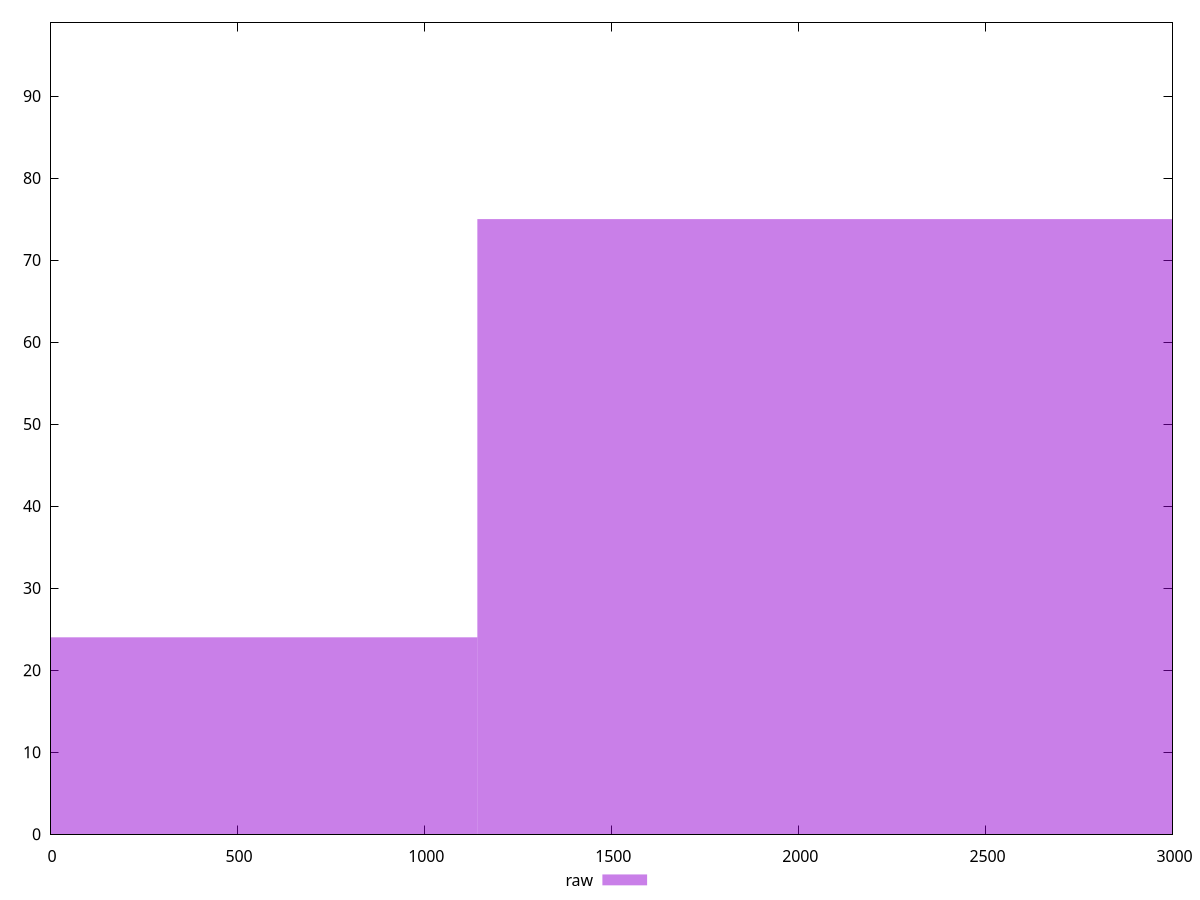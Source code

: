 reset

$raw <<EOF
2284.2683470615643 75
0 24
EOF

set key outside below
set boxwidth 2284.2683470615643
set xrange [0:3000]
set yrange [0:99]
set trange [0:99]
set style fill transparent solid 0.5 noborder
set terminal svg size 640, 490 enhanced background rgb 'white'
set output "report/report_00029_2021-02-24T13-36-40.390Z/unused-javascript/samples/card/raw/histogram.svg"

plot $raw title "raw" with boxes

reset
